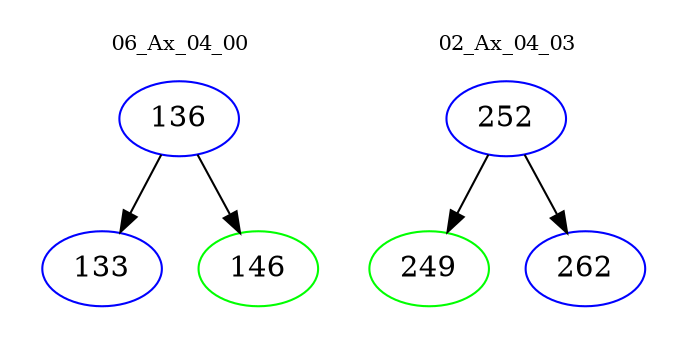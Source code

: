 digraph{
subgraph cluster_0 {
color = white
label = "06_Ax_04_00";
fontsize=10;
T0_136 [label="136", color="blue"]
T0_136 -> T0_133 [color="black"]
T0_133 [label="133", color="blue"]
T0_136 -> T0_146 [color="black"]
T0_146 [label="146", color="green"]
}
subgraph cluster_1 {
color = white
label = "02_Ax_04_03";
fontsize=10;
T1_252 [label="252", color="blue"]
T1_252 -> T1_249 [color="black"]
T1_249 [label="249", color="green"]
T1_252 -> T1_262 [color="black"]
T1_262 [label="262", color="blue"]
}
}
